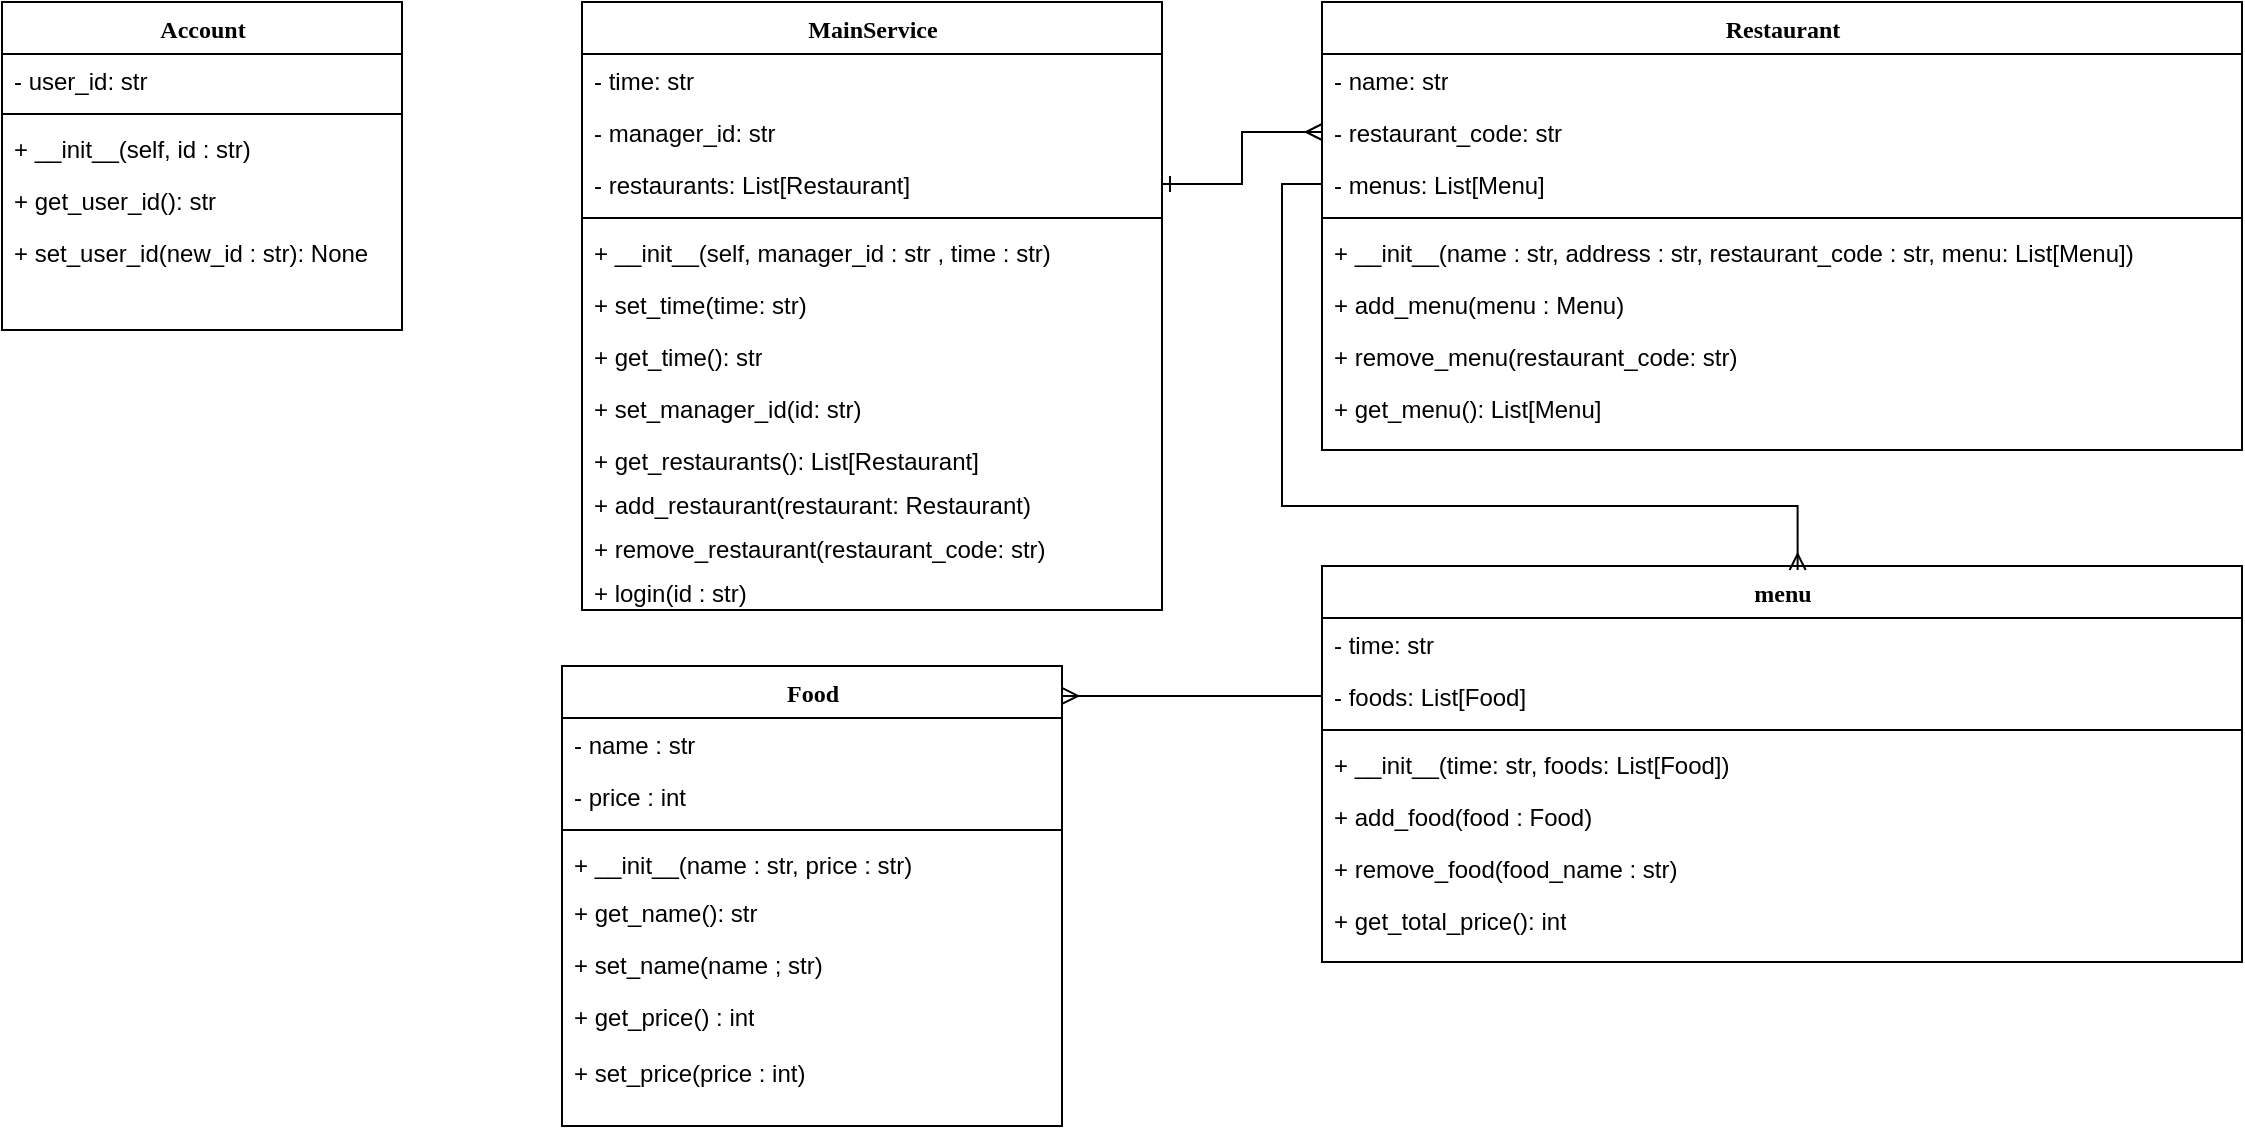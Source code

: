 <mxfile version="21.6.2" type="github">
  <diagram name="Page-1" id="9f46799a-70d6-7492-0946-bef42562c5a5">
    <mxGraphModel dx="2326" dy="734" grid="1" gridSize="10" guides="1" tooltips="1" connect="1" arrows="1" fold="1" page="1" pageScale="1" pageWidth="1100" pageHeight="850" background="none" math="0" shadow="0">
      <root>
        <mxCell id="0" />
        <mxCell id="1" parent="0" />
        <mxCell id="78961159f06e98e8-17" value="Account" style="swimlane;html=1;fontStyle=1;align=center;verticalAlign=top;childLayout=stackLayout;horizontal=1;startSize=26;horizontalStack=0;resizeParent=1;resizeLast=0;collapsible=1;marginBottom=0;swimlaneFillColor=#ffffff;rounded=0;shadow=0;comic=0;labelBackgroundColor=none;strokeWidth=1;fillColor=none;fontFamily=Verdana;fontSize=12" parent="1" vertex="1">
          <mxGeometry x="50" y="88" width="200" height="164" as="geometry" />
        </mxCell>
        <mxCell id="78961159f06e98e8-21" value="- user_id: str" style="text;html=1;strokeColor=none;fillColor=none;align=left;verticalAlign=top;spacingLeft=4;spacingRight=4;whiteSpace=wrap;overflow=hidden;rotatable=0;points=[[0,0.5],[1,0.5]];portConstraint=eastwest;" parent="78961159f06e98e8-17" vertex="1">
          <mxGeometry y="26" width="200" height="26" as="geometry" />
        </mxCell>
        <mxCell id="78961159f06e98e8-19" value="" style="line;html=1;strokeWidth=1;fillColor=none;align=left;verticalAlign=middle;spacingTop=-1;spacingLeft=3;spacingRight=3;rotatable=0;labelPosition=right;points=[];portConstraint=eastwest;" parent="78961159f06e98e8-17" vertex="1">
          <mxGeometry y="52" width="200" height="8" as="geometry" />
        </mxCell>
        <mxCell id="iT4Zx2MKe1CEsA61CDsS-3" value="+ __init__(self, id : str)" style="text;html=1;strokeColor=none;fillColor=none;align=left;verticalAlign=top;spacingLeft=4;spacingRight=4;whiteSpace=wrap;overflow=hidden;rotatable=0;points=[[0,0.5],[1,0.5]];portConstraint=eastwest;" vertex="1" parent="78961159f06e98e8-17">
          <mxGeometry y="60" width="200" height="26" as="geometry" />
        </mxCell>
        <mxCell id="78961159f06e98e8-20" value="+ get_user_id(): str" style="text;html=1;strokeColor=none;fillColor=none;align=left;verticalAlign=top;spacingLeft=4;spacingRight=4;whiteSpace=wrap;overflow=hidden;rotatable=0;points=[[0,0.5],[1,0.5]];portConstraint=eastwest;" parent="78961159f06e98e8-17" vertex="1">
          <mxGeometry y="86" width="200" height="26" as="geometry" />
        </mxCell>
        <mxCell id="iT4Zx2MKe1CEsA61CDsS-2" value="+ set_user_id(new_id : str): None" style="text;html=1;strokeColor=none;fillColor=none;align=left;verticalAlign=top;spacingLeft=4;spacingRight=4;whiteSpace=wrap;overflow=hidden;rotatable=0;points=[[0,0.5],[1,0.5]];portConstraint=eastwest;" vertex="1" parent="78961159f06e98e8-17">
          <mxGeometry y="112" width="200" height="26" as="geometry" />
        </mxCell>
        <mxCell id="iT4Zx2MKe1CEsA61CDsS-4" value="Restaurant" style="swimlane;html=1;fontStyle=1;align=center;verticalAlign=top;childLayout=stackLayout;horizontal=1;startSize=26;horizontalStack=0;resizeParent=1;resizeLast=0;collapsible=1;marginBottom=0;swimlaneFillColor=#ffffff;rounded=0;shadow=0;comic=0;labelBackgroundColor=none;strokeWidth=1;fillColor=none;fontFamily=Verdana;fontSize=12" vertex="1" parent="1">
          <mxGeometry x="710" y="88" width="460" height="224" as="geometry" />
        </mxCell>
        <mxCell id="iT4Zx2MKe1CEsA61CDsS-5" value="- name: str" style="text;html=1;strokeColor=none;fillColor=none;align=left;verticalAlign=top;spacingLeft=4;spacingRight=4;whiteSpace=wrap;overflow=hidden;rotatable=0;points=[[0,0.5],[1,0.5]];portConstraint=eastwest;" vertex="1" parent="iT4Zx2MKe1CEsA61CDsS-4">
          <mxGeometry y="26" width="460" height="26" as="geometry" />
        </mxCell>
        <mxCell id="iT4Zx2MKe1CEsA61CDsS-12" value="- restaurant_code: str" style="text;html=1;strokeColor=none;fillColor=none;align=left;verticalAlign=top;spacingLeft=4;spacingRight=4;whiteSpace=wrap;overflow=hidden;rotatable=0;points=[[0,0.5],[1,0.5]];portConstraint=eastwest;" vertex="1" parent="iT4Zx2MKe1CEsA61CDsS-4">
          <mxGeometry y="52" width="460" height="26" as="geometry" />
        </mxCell>
        <mxCell id="iT4Zx2MKe1CEsA61CDsS-10" value="- menus: List[Menu]" style="text;html=1;strokeColor=none;fillColor=none;align=left;verticalAlign=top;spacingLeft=4;spacingRight=4;whiteSpace=wrap;overflow=hidden;rotatable=0;points=[[0,0.5],[1,0.5]];portConstraint=eastwest;" vertex="1" parent="iT4Zx2MKe1CEsA61CDsS-4">
          <mxGeometry y="78" width="460" height="26" as="geometry" />
        </mxCell>
        <mxCell id="iT4Zx2MKe1CEsA61CDsS-6" value="" style="line;html=1;strokeWidth=1;fillColor=none;align=left;verticalAlign=middle;spacingTop=-1;spacingLeft=3;spacingRight=3;rotatable=0;labelPosition=right;points=[];portConstraint=eastwest;" vertex="1" parent="iT4Zx2MKe1CEsA61CDsS-4">
          <mxGeometry y="104" width="460" height="8" as="geometry" />
        </mxCell>
        <mxCell id="iT4Zx2MKe1CEsA61CDsS-7" value="+ __init__(name : str, address : str, restaurant_code : str, menu: List[Menu])" style="text;html=1;strokeColor=none;fillColor=none;align=left;verticalAlign=top;spacingLeft=4;spacingRight=4;whiteSpace=wrap;overflow=hidden;rotatable=0;points=[[0,0.5],[1,0.5]];portConstraint=eastwest;" vertex="1" parent="iT4Zx2MKe1CEsA61CDsS-4">
          <mxGeometry y="112" width="460" height="26" as="geometry" />
        </mxCell>
        <mxCell id="iT4Zx2MKe1CEsA61CDsS-15" value="+ add_menu(menu : Menu)" style="text;html=1;strokeColor=none;fillColor=none;align=left;verticalAlign=top;spacingLeft=4;spacingRight=4;whiteSpace=wrap;overflow=hidden;rotatable=0;points=[[0,0.5],[1,0.5]];portConstraint=eastwest;" vertex="1" parent="iT4Zx2MKe1CEsA61CDsS-4">
          <mxGeometry y="138" width="460" height="26" as="geometry" />
        </mxCell>
        <mxCell id="iT4Zx2MKe1CEsA61CDsS-13" value="+ remove_menu(restaurant_code: str)" style="text;html=1;strokeColor=none;fillColor=none;align=left;verticalAlign=top;spacingLeft=4;spacingRight=4;whiteSpace=wrap;overflow=hidden;rotatable=0;points=[[0,0.5],[1,0.5]];portConstraint=eastwest;" vertex="1" parent="iT4Zx2MKe1CEsA61CDsS-4">
          <mxGeometry y="164" width="460" height="26" as="geometry" />
        </mxCell>
        <mxCell id="iT4Zx2MKe1CEsA61CDsS-14" value="+ get_menu(): List[Menu]" style="text;html=1;strokeColor=none;fillColor=none;align=left;verticalAlign=top;spacingLeft=4;spacingRight=4;whiteSpace=wrap;overflow=hidden;rotatable=0;points=[[0,0.5],[1,0.5]];portConstraint=eastwest;" vertex="1" parent="iT4Zx2MKe1CEsA61CDsS-4">
          <mxGeometry y="190" width="460" height="34" as="geometry" />
        </mxCell>
        <mxCell id="iT4Zx2MKe1CEsA61CDsS-16" value="menu" style="swimlane;html=1;fontStyle=1;align=center;verticalAlign=top;childLayout=stackLayout;horizontal=1;startSize=26;horizontalStack=0;resizeParent=1;resizeLast=0;collapsible=1;marginBottom=0;swimlaneFillColor=#ffffff;rounded=0;shadow=0;comic=0;labelBackgroundColor=none;strokeWidth=1;fillColor=none;fontFamily=Verdana;fontSize=12" vertex="1" parent="1">
          <mxGeometry x="710" y="370" width="460" height="198" as="geometry" />
        </mxCell>
        <mxCell id="iT4Zx2MKe1CEsA61CDsS-17" value="- time: str" style="text;html=1;strokeColor=none;fillColor=none;align=left;verticalAlign=top;spacingLeft=4;spacingRight=4;whiteSpace=wrap;overflow=hidden;rotatable=0;points=[[0,0.5],[1,0.5]];portConstraint=eastwest;" vertex="1" parent="iT4Zx2MKe1CEsA61CDsS-16">
          <mxGeometry y="26" width="460" height="26" as="geometry" />
        </mxCell>
        <mxCell id="iT4Zx2MKe1CEsA61CDsS-18" value="- foods: List[Food]" style="text;html=1;strokeColor=none;fillColor=none;align=left;verticalAlign=top;spacingLeft=4;spacingRight=4;whiteSpace=wrap;overflow=hidden;rotatable=0;points=[[0,0.5],[1,0.5]];portConstraint=eastwest;" vertex="1" parent="iT4Zx2MKe1CEsA61CDsS-16">
          <mxGeometry y="52" width="460" height="26" as="geometry" />
        </mxCell>
        <mxCell id="iT4Zx2MKe1CEsA61CDsS-21" value="" style="line;html=1;strokeWidth=1;fillColor=none;align=left;verticalAlign=middle;spacingTop=-1;spacingLeft=3;spacingRight=3;rotatable=0;labelPosition=right;points=[];portConstraint=eastwest;" vertex="1" parent="iT4Zx2MKe1CEsA61CDsS-16">
          <mxGeometry y="78" width="460" height="8" as="geometry" />
        </mxCell>
        <mxCell id="iT4Zx2MKe1CEsA61CDsS-22" value="+ __init__(time: str, foods: List[Food])" style="text;html=1;strokeColor=none;fillColor=none;align=left;verticalAlign=top;spacingLeft=4;spacingRight=4;whiteSpace=wrap;overflow=hidden;rotatable=0;points=[[0,0.5],[1,0.5]];portConstraint=eastwest;" vertex="1" parent="iT4Zx2MKe1CEsA61CDsS-16">
          <mxGeometry y="86" width="460" height="26" as="geometry" />
        </mxCell>
        <mxCell id="iT4Zx2MKe1CEsA61CDsS-23" value="+ add_food(food : Food)" style="text;html=1;strokeColor=none;fillColor=none;align=left;verticalAlign=top;spacingLeft=4;spacingRight=4;whiteSpace=wrap;overflow=hidden;rotatable=0;points=[[0,0.5],[1,0.5]];portConstraint=eastwest;" vertex="1" parent="iT4Zx2MKe1CEsA61CDsS-16">
          <mxGeometry y="112" width="460" height="26" as="geometry" />
        </mxCell>
        <mxCell id="iT4Zx2MKe1CEsA61CDsS-24" value="+ remove_food(food_name : str)" style="text;html=1;strokeColor=none;fillColor=none;align=left;verticalAlign=top;spacingLeft=4;spacingRight=4;whiteSpace=wrap;overflow=hidden;rotatable=0;points=[[0,0.5],[1,0.5]];portConstraint=eastwest;" vertex="1" parent="iT4Zx2MKe1CEsA61CDsS-16">
          <mxGeometry y="138" width="460" height="26" as="geometry" />
        </mxCell>
        <mxCell id="iT4Zx2MKe1CEsA61CDsS-25" value="+ get_total_price(): int" style="text;html=1;strokeColor=none;fillColor=none;align=left;verticalAlign=top;spacingLeft=4;spacingRight=4;whiteSpace=wrap;overflow=hidden;rotatable=0;points=[[0,0.5],[1,0.5]];portConstraint=eastwest;" vertex="1" parent="iT4Zx2MKe1CEsA61CDsS-16">
          <mxGeometry y="164" width="460" height="34" as="geometry" />
        </mxCell>
        <mxCell id="iT4Zx2MKe1CEsA61CDsS-26" value="MainService" style="swimlane;html=1;fontStyle=1;align=center;verticalAlign=top;childLayout=stackLayout;horizontal=1;startSize=26;horizontalStack=0;resizeParent=1;resizeLast=0;collapsible=1;marginBottom=0;swimlaneFillColor=#ffffff;rounded=0;shadow=0;comic=0;labelBackgroundColor=none;strokeWidth=1;fillColor=none;fontFamily=Verdana;fontSize=12" vertex="1" parent="1">
          <mxGeometry x="340" y="88" width="290" height="304" as="geometry" />
        </mxCell>
        <mxCell id="iT4Zx2MKe1CEsA61CDsS-27" value="- time: str" style="text;html=1;strokeColor=none;fillColor=none;align=left;verticalAlign=top;spacingLeft=4;spacingRight=4;whiteSpace=wrap;overflow=hidden;rotatable=0;points=[[0,0.5],[1,0.5]];portConstraint=eastwest;" vertex="1" parent="iT4Zx2MKe1CEsA61CDsS-26">
          <mxGeometry y="26" width="290" height="26" as="geometry" />
        </mxCell>
        <mxCell id="iT4Zx2MKe1CEsA61CDsS-55" value="- manager_id: str" style="text;html=1;strokeColor=none;fillColor=none;align=left;verticalAlign=top;spacingLeft=4;spacingRight=4;whiteSpace=wrap;overflow=hidden;rotatable=0;points=[[0,0.5],[1,0.5]];portConstraint=eastwest;" vertex="1" parent="iT4Zx2MKe1CEsA61CDsS-26">
          <mxGeometry y="52" width="290" height="26" as="geometry" />
        </mxCell>
        <mxCell id="iT4Zx2MKe1CEsA61CDsS-37" value="- restaurants: List[Restaurant]" style="text;html=1;strokeColor=none;fillColor=none;align=left;verticalAlign=top;spacingLeft=4;spacingRight=4;whiteSpace=wrap;overflow=hidden;rotatable=0;points=[[0,0.5],[1,0.5]];portConstraint=eastwest;" vertex="1" parent="iT4Zx2MKe1CEsA61CDsS-26">
          <mxGeometry y="78" width="290" height="26" as="geometry" />
        </mxCell>
        <mxCell id="iT4Zx2MKe1CEsA61CDsS-28" value="" style="line;html=1;strokeWidth=1;fillColor=none;align=left;verticalAlign=middle;spacingTop=-1;spacingLeft=3;spacingRight=3;rotatable=0;labelPosition=right;points=[];portConstraint=eastwest;" vertex="1" parent="iT4Zx2MKe1CEsA61CDsS-26">
          <mxGeometry y="104" width="290" height="8" as="geometry" />
        </mxCell>
        <mxCell id="iT4Zx2MKe1CEsA61CDsS-29" value="+ __init__(self, manager_id : str , time : str)" style="text;html=1;strokeColor=none;fillColor=none;align=left;verticalAlign=top;spacingLeft=4;spacingRight=4;whiteSpace=wrap;overflow=hidden;rotatable=0;points=[[0,0.5],[1,0.5]];portConstraint=eastwest;" vertex="1" parent="iT4Zx2MKe1CEsA61CDsS-26">
          <mxGeometry y="112" width="290" height="26" as="geometry" />
        </mxCell>
        <mxCell id="iT4Zx2MKe1CEsA61CDsS-30" value="+ set_time(time: str)" style="text;html=1;strokeColor=none;fillColor=none;align=left;verticalAlign=top;spacingLeft=4;spacingRight=4;whiteSpace=wrap;overflow=hidden;rotatable=0;points=[[0,0.5],[1,0.5]];portConstraint=eastwest;" vertex="1" parent="iT4Zx2MKe1CEsA61CDsS-26">
          <mxGeometry y="138" width="290" height="26" as="geometry" />
        </mxCell>
        <mxCell id="iT4Zx2MKe1CEsA61CDsS-36" value="+ get_time(): str" style="text;html=1;strokeColor=none;fillColor=none;align=left;verticalAlign=top;spacingLeft=4;spacingRight=4;whiteSpace=wrap;overflow=hidden;rotatable=0;points=[[0,0.5],[1,0.5]];portConstraint=eastwest;" vertex="1" parent="iT4Zx2MKe1CEsA61CDsS-26">
          <mxGeometry y="164" width="290" height="26" as="geometry" />
        </mxCell>
        <mxCell id="iT4Zx2MKe1CEsA61CDsS-31" value="+ set_manager_id(id: str)" style="text;html=1;strokeColor=none;fillColor=none;align=left;verticalAlign=top;spacingLeft=4;spacingRight=4;whiteSpace=wrap;overflow=hidden;rotatable=0;points=[[0,0.5],[1,0.5]];portConstraint=eastwest;" vertex="1" parent="iT4Zx2MKe1CEsA61CDsS-26">
          <mxGeometry y="190" width="290" height="26" as="geometry" />
        </mxCell>
        <mxCell id="iT4Zx2MKe1CEsA61CDsS-35" value="+ get_restaurants(): List[Restaurant]" style="text;html=1;strokeColor=none;fillColor=none;align=left;verticalAlign=top;spacingLeft=4;spacingRight=4;whiteSpace=wrap;overflow=hidden;rotatable=0;points=[[0,0.5],[1,0.5]];portConstraint=eastwest;" vertex="1" parent="iT4Zx2MKe1CEsA61CDsS-26">
          <mxGeometry y="216" width="290" height="22" as="geometry" />
        </mxCell>
        <mxCell id="iT4Zx2MKe1CEsA61CDsS-38" value="+ add_restaurant(restaurant: Restaurant)" style="text;html=1;strokeColor=none;fillColor=none;align=left;verticalAlign=top;spacingLeft=4;spacingRight=4;whiteSpace=wrap;overflow=hidden;rotatable=0;points=[[0,0.5],[1,0.5]];portConstraint=eastwest;" vertex="1" parent="iT4Zx2MKe1CEsA61CDsS-26">
          <mxGeometry y="238" width="290" height="22" as="geometry" />
        </mxCell>
        <mxCell id="iT4Zx2MKe1CEsA61CDsS-39" value="+ remove_restaurant(restaurant_code: str)&amp;nbsp;" style="text;html=1;strokeColor=none;fillColor=none;align=left;verticalAlign=top;spacingLeft=4;spacingRight=4;whiteSpace=wrap;overflow=hidden;rotatable=0;points=[[0,0.5],[1,0.5]];portConstraint=eastwest;" vertex="1" parent="iT4Zx2MKe1CEsA61CDsS-26">
          <mxGeometry y="260" width="290" height="22" as="geometry" />
        </mxCell>
        <mxCell id="iT4Zx2MKe1CEsA61CDsS-41" value="+ login(id : str)" style="text;html=1;strokeColor=none;fillColor=none;align=left;verticalAlign=top;spacingLeft=4;spacingRight=4;whiteSpace=wrap;overflow=hidden;rotatable=0;points=[[0,0.5],[1,0.5]];portConstraint=eastwest;" vertex="1" parent="iT4Zx2MKe1CEsA61CDsS-26">
          <mxGeometry y="282" width="290" height="22" as="geometry" />
        </mxCell>
        <mxCell id="iT4Zx2MKe1CEsA61CDsS-42" style="edgeStyle=orthogonalEdgeStyle;rounded=0;orthogonalLoop=1;jettySize=auto;html=1;exitX=1;exitY=0.5;exitDx=0;exitDy=0;entryX=0;entryY=0.5;entryDx=0;entryDy=0;endArrow=ERmany;endFill=0;startArrow=ERone;startFill=0;" edge="1" parent="1" source="iT4Zx2MKe1CEsA61CDsS-37" target="iT4Zx2MKe1CEsA61CDsS-12">
          <mxGeometry relative="1" as="geometry" />
        </mxCell>
        <mxCell id="iT4Zx2MKe1CEsA61CDsS-43" style="edgeStyle=orthogonalEdgeStyle;rounded=0;orthogonalLoop=1;jettySize=auto;html=1;exitX=0;exitY=0.5;exitDx=0;exitDy=0;entryX=0.517;entryY=0.01;entryDx=0;entryDy=0;entryPerimeter=0;endArrow=ERmany;endFill=0;" edge="1" parent="1" source="iT4Zx2MKe1CEsA61CDsS-10" target="iT4Zx2MKe1CEsA61CDsS-16">
          <mxGeometry relative="1" as="geometry">
            <Array as="points">
              <mxPoint x="690" y="179" />
              <mxPoint x="690" y="340" />
              <mxPoint x="948" y="340" />
            </Array>
          </mxGeometry>
        </mxCell>
        <mxCell id="iT4Zx2MKe1CEsA61CDsS-44" value="Food" style="swimlane;html=1;fontStyle=1;align=center;verticalAlign=top;childLayout=stackLayout;horizontal=1;startSize=26;horizontalStack=0;resizeParent=1;resizeLast=0;collapsible=1;marginBottom=0;swimlaneFillColor=#ffffff;rounded=0;shadow=0;comic=0;labelBackgroundColor=none;strokeWidth=1;fillColor=none;fontFamily=Verdana;fontSize=12" vertex="1" parent="1">
          <mxGeometry x="330" y="420" width="250" height="230" as="geometry" />
        </mxCell>
        <mxCell id="iT4Zx2MKe1CEsA61CDsS-45" value="- name : str" style="text;html=1;strokeColor=none;fillColor=none;align=left;verticalAlign=top;spacingLeft=4;spacingRight=4;whiteSpace=wrap;overflow=hidden;rotatable=0;points=[[0,0.5],[1,0.5]];portConstraint=eastwest;" vertex="1" parent="iT4Zx2MKe1CEsA61CDsS-44">
          <mxGeometry y="26" width="250" height="26" as="geometry" />
        </mxCell>
        <mxCell id="iT4Zx2MKe1CEsA61CDsS-46" value="- price : int" style="text;html=1;strokeColor=none;fillColor=none;align=left;verticalAlign=top;spacingLeft=4;spacingRight=4;whiteSpace=wrap;overflow=hidden;rotatable=0;points=[[0,0.5],[1,0.5]];portConstraint=eastwest;" vertex="1" parent="iT4Zx2MKe1CEsA61CDsS-44">
          <mxGeometry y="52" width="250" height="26" as="geometry" />
        </mxCell>
        <mxCell id="iT4Zx2MKe1CEsA61CDsS-47" value="" style="line;html=1;strokeWidth=1;fillColor=none;align=left;verticalAlign=middle;spacingTop=-1;spacingLeft=3;spacingRight=3;rotatable=0;labelPosition=right;points=[];portConstraint=eastwest;" vertex="1" parent="iT4Zx2MKe1CEsA61CDsS-44">
          <mxGeometry y="78" width="250" height="8" as="geometry" />
        </mxCell>
        <mxCell id="iT4Zx2MKe1CEsA61CDsS-48" value="+ __init__(name : str, price : str)" style="text;html=1;strokeColor=none;fillColor=none;align=left;verticalAlign=top;spacingLeft=4;spacingRight=4;whiteSpace=wrap;overflow=hidden;rotatable=0;points=[[0,0.5],[1,0.5]];portConstraint=eastwest;" vertex="1" parent="iT4Zx2MKe1CEsA61CDsS-44">
          <mxGeometry y="86" width="250" height="24" as="geometry" />
        </mxCell>
        <mxCell id="iT4Zx2MKe1CEsA61CDsS-50" value="+ get_name(): str" style="text;html=1;strokeColor=none;fillColor=none;align=left;verticalAlign=top;spacingLeft=4;spacingRight=4;whiteSpace=wrap;overflow=hidden;rotatable=0;points=[[0,0.5],[1,0.5]];portConstraint=eastwest;" vertex="1" parent="iT4Zx2MKe1CEsA61CDsS-44">
          <mxGeometry y="110" width="250" height="26" as="geometry" />
        </mxCell>
        <mxCell id="iT4Zx2MKe1CEsA61CDsS-52" value="+ set_name(name ; str)" style="text;html=1;strokeColor=none;fillColor=none;align=left;verticalAlign=top;spacingLeft=4;spacingRight=4;whiteSpace=wrap;overflow=hidden;rotatable=0;points=[[0,0.5],[1,0.5]];portConstraint=eastwest;" vertex="1" parent="iT4Zx2MKe1CEsA61CDsS-44">
          <mxGeometry y="136" width="250" height="26" as="geometry" />
        </mxCell>
        <mxCell id="iT4Zx2MKe1CEsA61CDsS-51" value="+ get_price() : int" style="text;html=1;strokeColor=none;fillColor=none;align=left;verticalAlign=top;spacingLeft=4;spacingRight=4;whiteSpace=wrap;overflow=hidden;rotatable=0;points=[[0,0.5],[1,0.5]];portConstraint=eastwest;" vertex="1" parent="iT4Zx2MKe1CEsA61CDsS-44">
          <mxGeometry y="162" width="250" height="28" as="geometry" />
        </mxCell>
        <mxCell id="iT4Zx2MKe1CEsA61CDsS-53" value="+ set_price(price : int)&amp;nbsp;" style="text;html=1;strokeColor=none;fillColor=none;align=left;verticalAlign=top;spacingLeft=4;spacingRight=4;whiteSpace=wrap;overflow=hidden;rotatable=0;points=[[0,0.5],[1,0.5]];portConstraint=eastwest;" vertex="1" parent="iT4Zx2MKe1CEsA61CDsS-44">
          <mxGeometry y="190" width="250" height="34" as="geometry" />
        </mxCell>
        <mxCell id="iT4Zx2MKe1CEsA61CDsS-54" style="edgeStyle=orthogonalEdgeStyle;rounded=0;orthogonalLoop=1;jettySize=auto;html=1;exitX=0;exitY=0.5;exitDx=0;exitDy=0;entryX=1;entryY=0.065;entryDx=0;entryDy=0;entryPerimeter=0;startArrow=baseDash;startFill=0;endArrow=ERmany;endFill=0;" edge="1" parent="1" source="iT4Zx2MKe1CEsA61CDsS-18" target="iT4Zx2MKe1CEsA61CDsS-44">
          <mxGeometry relative="1" as="geometry" />
        </mxCell>
      </root>
    </mxGraphModel>
  </diagram>
</mxfile>
